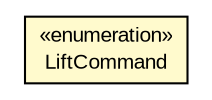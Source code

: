 #!/usr/local/bin/dot
#
# Class diagram 
# Generated by UMLGraph version R5_6 (http://www.umlgraph.org/)
#

digraph G {
	edge [fontname="arial",fontsize=10,labelfontname="arial",labelfontsize=10];
	node [fontname="arial",fontsize=10,shape=plaintext];
	nodesep=0.25;
	ranksep=0.5;
	// org.thoughtworks.lift.vo.LiftCommand
	c17696 [label=<<table title="org.thoughtworks.lift.vo.LiftCommand" border="0" cellborder="1" cellspacing="0" cellpadding="2" port="p" bgcolor="lemonChiffon" href="./LiftCommand.html">
		<tr><td><table border="0" cellspacing="0" cellpadding="1">
<tr><td align="center" balign="center"> &#171;enumeration&#187; </td></tr>
<tr><td align="center" balign="center"> LiftCommand </td></tr>
		</table></td></tr>
		</table>>, URL="./LiftCommand.html", fontname="arial", fontcolor="black", fontsize=10.0];
}

